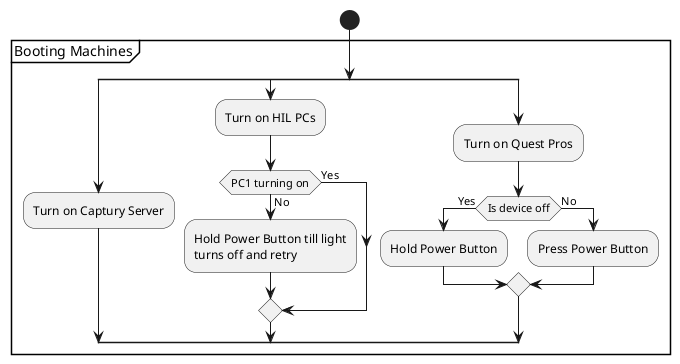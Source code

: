 @startuml
Start
partition Booting Machines
split
:Turn on Captury Server;
split again
:Turn on HIL PCs;
if (PC1 turning on) then (No)
:Hold Power Button till light
turns off and retry;
else (Yes)
endif
split again
:Turn on Quest Pros;
if (Is device off) then (Yes)
:Hold Power Button;
else (No)
:Press Power Button;
endif

@enduml